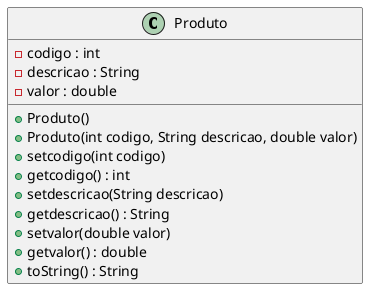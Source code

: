 @startuml
class Produto {
    - codigo : int
    - descricao : String
    - valor : double

    + Produto()
    + Produto(int codigo, String descricao, double valor)
    +  setcodigo(int codigo)
    +  getcodigo() : int
    +  setdescricao(String descricao)
    +  getdescricao() : String
    +  setvalor(double valor)
    +  getvalor() : double
    +  toString() : String
}
@enduml